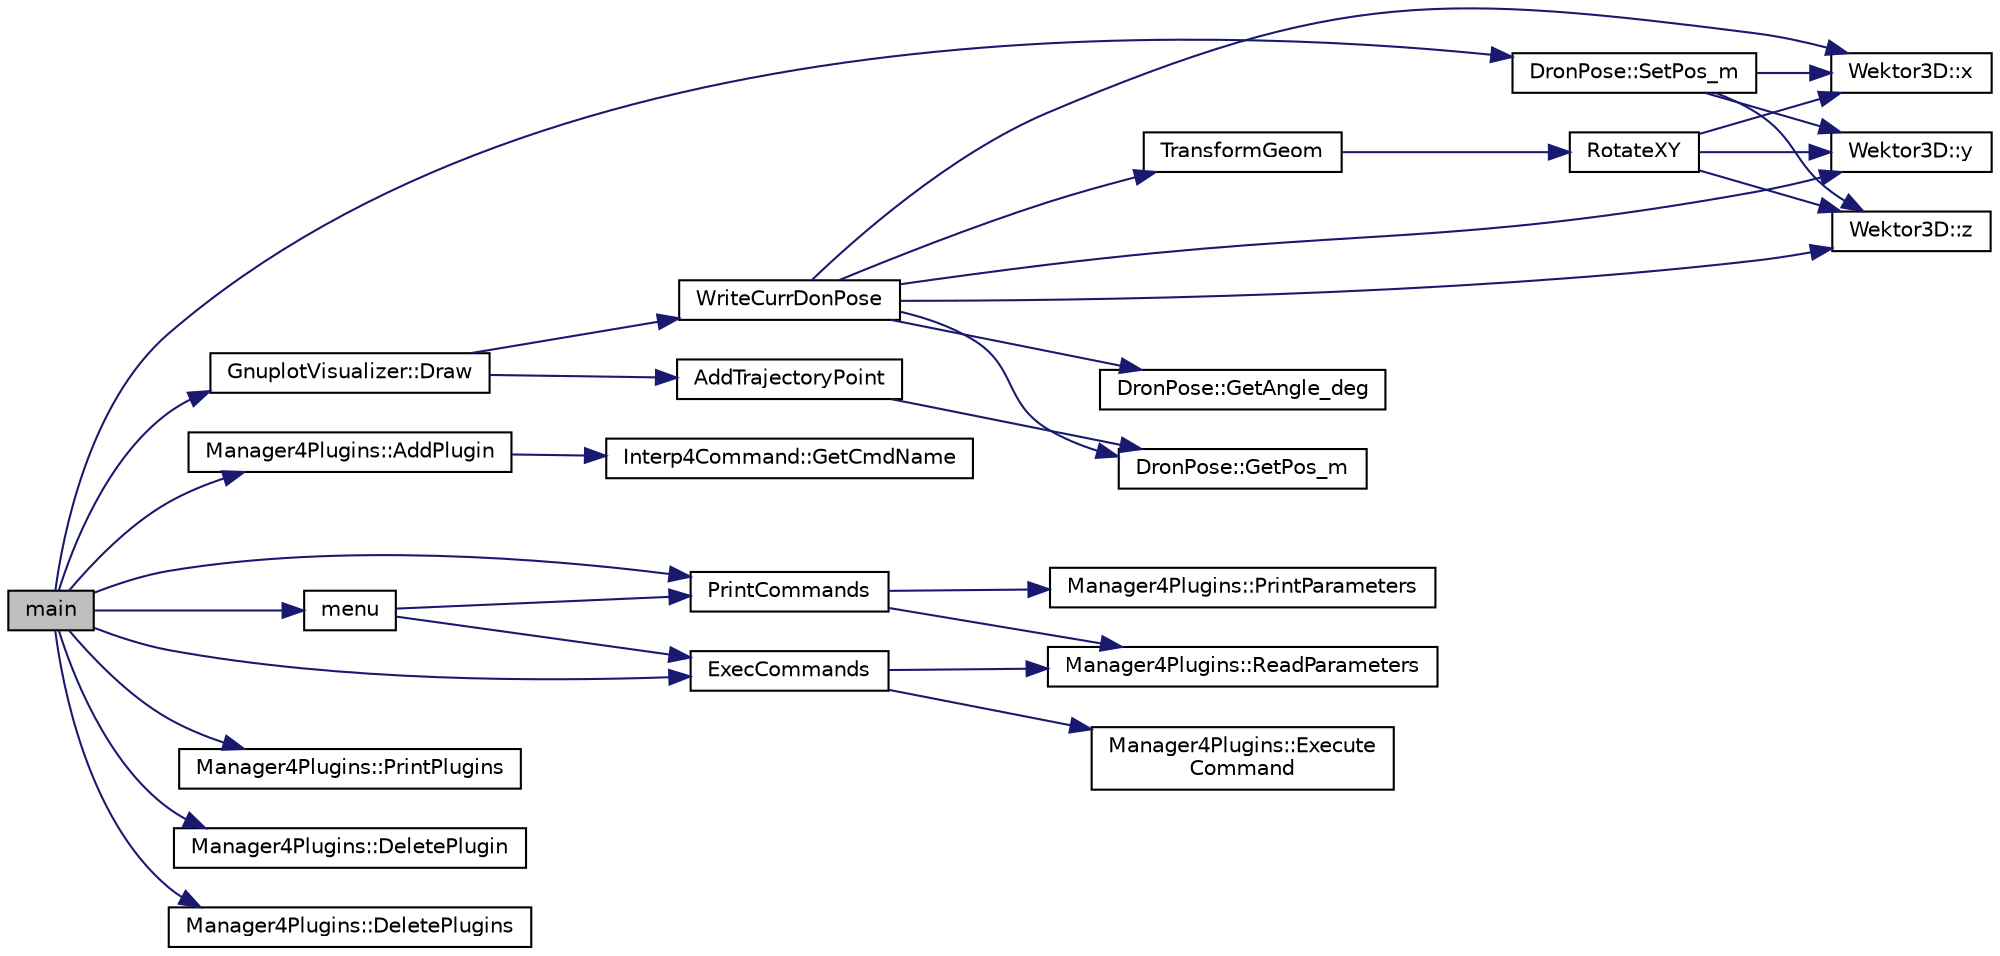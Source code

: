 digraph "main"
{
  edge [fontname="Helvetica",fontsize="10",labelfontname="Helvetica",labelfontsize="10"];
  node [fontname="Helvetica",fontsize="10",shape=record];
  rankdir="LR";
  Node1 [label="main",height=0.2,width=0.4,color="black", fillcolor="grey75", style="filled", fontcolor="black"];
  Node1 -> Node2 [color="midnightblue",fontsize="10",style="solid",fontname="Helvetica"];
  Node2 [label="DronPose::SetPos_m",height=0.2,width=0.4,color="black", fillcolor="white", style="filled",URL="$class_dron_pose.html#aeefe822241c1c8dbcab3e806dd1016bf",tooltip="Ustawia wartości współrzędnych pozy robota. "];
  Node2 -> Node3 [color="midnightblue",fontsize="10",style="solid",fontname="Helvetica"];
  Node3 [label="Wektor3D::x",height=0.2,width=0.4,color="black", fillcolor="white", style="filled",URL="$class_wektor3_d.html#ad0c31a932da0869dd3ef99ed6e8025c1",tooltip="Udostępia do odczytu współrzędną x-ową. "];
  Node2 -> Node4 [color="midnightblue",fontsize="10",style="solid",fontname="Helvetica"];
  Node4 [label="Wektor3D::y",height=0.2,width=0.4,color="black", fillcolor="white", style="filled",URL="$class_wektor3_d.html#a470e6aadf3fca3101398c9326f20bfa6",tooltip="Udostępia do odczytu współrzędną y-ową. "];
  Node2 -> Node5 [color="midnightblue",fontsize="10",style="solid",fontname="Helvetica"];
  Node5 [label="Wektor3D::z",height=0.2,width=0.4,color="black", fillcolor="white", style="filled",URL="$class_wektor3_d.html#a79389ab1455820e0ad030350668d91d7",tooltip="Udostępia do odczytu współrzędną z-ową. "];
  Node1 -> Node6 [color="midnightblue",fontsize="10",style="solid",fontname="Helvetica"];
  Node6 [label="Manager4Plugins::AddPlugin",height=0.2,width=0.4,color="black", fillcolor="white", style="filled",URL="$class_manager4_plugins.html#af7b699de99c5bdd31b74a8c80c678307",tooltip="Dodaje nową wtyczkę do programu. "];
  Node6 -> Node7 [color="midnightblue",fontsize="10",style="solid",fontname="Helvetica"];
  Node7 [label="Interp4Command::GetCmdName",height=0.2,width=0.4,color="black", fillcolor="white", style="filled",URL="$class_interp4_command.html#a9b1bff7ff363991b35965ae9dfeac648",tooltip="Zwraca nazwę komendy. "];
  Node1 -> Node8 [color="midnightblue",fontsize="10",style="solid",fontname="Helvetica"];
  Node8 [label="PrintCommands",height=0.2,width=0.4,color="black", fillcolor="white", style="filled",URL="$main_8cpp.html#aa919123716c32b531ded5d6baf1a1231"];
  Node8 -> Node9 [color="midnightblue",fontsize="10",style="solid",fontname="Helvetica"];
  Node9 [label="Manager4Plugins::ReadParameters",height=0.2,width=0.4,color="black", fillcolor="white", style="filled",URL="$class_manager4_plugins.html#a836e7ab4c52a56d35cf3eb98cdee5917",tooltip="Zapisuje wczytane parametry z bufora wejściowego do odpowiedniej wtyczki. "];
  Node8 -> Node10 [color="midnightblue",fontsize="10",style="solid",fontname="Helvetica"];
  Node10 [label="Manager4Plugins::PrintParameters",height=0.2,width=0.4,color="black", fillcolor="white", style="filled",URL="$class_manager4_plugins.html#a95156592484cf7c59198610aab9660e4",tooltip="Wyświetla wczytane parametry z bufora wejściowego . "];
  Node1 -> Node11 [color="midnightblue",fontsize="10",style="solid",fontname="Helvetica"];
  Node11 [label="Manager4Plugins::PrintPlugins",height=0.2,width=0.4,color="black", fillcolor="white", style="filled",URL="$class_manager4_plugins.html#abce87dfdeff52326d934948f5bff16b7",tooltip="Wyświetla komendy wszystkich wtyczek. "];
  Node1 -> Node12 [color="midnightblue",fontsize="10",style="solid",fontname="Helvetica"];
  Node12 [label="ExecCommands",height=0.2,width=0.4,color="black", fillcolor="white", style="filled",URL="$main_8cpp.html#ad1b796eb8affbc88e225cf6f6ed9eb78"];
  Node12 -> Node9 [color="midnightblue",fontsize="10",style="solid",fontname="Helvetica"];
  Node12 -> Node13 [color="midnightblue",fontsize="10",style="solid",fontname="Helvetica"];
  Node13 [label="Manager4Plugins::Execute\lCommand",height=0.2,width=0.4,color="black", fillcolor="white", style="filled",URL="$class_manager4_plugins.html#a8ea96a74f854657eb9f146741f8e7bc1",tooltip="Wykonuje zadanie dla danej wtyczki i wyświetla pozycję drona. "];
  Node1 -> Node14 [color="midnightblue",fontsize="10",style="solid",fontname="Helvetica"];
  Node14 [label="GnuplotVisualizer::Draw",height=0.2,width=0.4,color="black", fillcolor="white", style="filled",URL="$class_gnuplot_visualizer.html#a2838d8dfb9a8e5f1c383f59f2dd2d9a1"];
  Node14 -> Node15 [color="midnightblue",fontsize="10",style="solid",fontname="Helvetica"];
  Node15 [label="AddTrajectoryPoint",height=0.2,width=0.4,color="black", fillcolor="white", style="filled",URL="$_gnuplot_visualizer_8cpp.html#a6c3d421ff2f75448e73d2e2d5bd4193f",tooltip="Dodaje punkt do ścieżki ruchu. "];
  Node15 -> Node16 [color="midnightblue",fontsize="10",style="solid",fontname="Helvetica"];
  Node16 [label="DronPose::GetPos_m",height=0.2,width=0.4,color="black", fillcolor="white", style="filled",URL="$class_dron_pose.html#a28a67bce394f521e1dad82e1e732d2b4",tooltip="Udostępnia wartości współrzędnych pozy robota. "];
  Node14 -> Node17 [color="midnightblue",fontsize="10",style="solid",fontname="Helvetica"];
  Node17 [label="WriteCurrDonPose",height=0.2,width=0.4,color="black", fillcolor="white", style="filled",URL="$_gnuplot_visualizer_8cpp.html#a9f7a66ce1ada8bb52c97bc5fb9110f61"];
  Node17 -> Node18 [color="midnightblue",fontsize="10",style="solid",fontname="Helvetica"];
  Node18 [label="DronPose::GetAngle_deg",height=0.2,width=0.4,color="black", fillcolor="white", style="filled",URL="$class_dron_pose.html#aa9160f3023b57af02925b0f897f479d7",tooltip="Udostępnia kąt orientacji drona. "];
  Node17 -> Node3 [color="midnightblue",fontsize="10",style="solid",fontname="Helvetica"];
  Node17 -> Node4 [color="midnightblue",fontsize="10",style="solid",fontname="Helvetica"];
  Node17 -> Node5 [color="midnightblue",fontsize="10",style="solid",fontname="Helvetica"];
  Node17 -> Node19 [color="midnightblue",fontsize="10",style="solid",fontname="Helvetica"];
  Node19 [label="TransformGeom",height=0.2,width=0.4,color="black", fillcolor="white", style="filled",URL="$_gnuplot_visualizer_8cpp.html#a859ec2a0d8df8dcd2986cafdf41929a6"];
  Node19 -> Node20 [color="midnightblue",fontsize="10",style="solid",fontname="Helvetica"];
  Node20 [label="RotateXY",height=0.2,width=0.4,color="black", fillcolor="white", style="filled",URL="$_gnuplot_visualizer_8cpp.html#a359580f84d2edd509de42303e4759bc2",tooltip="Rotacja i skalowanie współrzędnych punktu. "];
  Node20 -> Node3 [color="midnightblue",fontsize="10",style="solid",fontname="Helvetica"];
  Node20 -> Node4 [color="midnightblue",fontsize="10",style="solid",fontname="Helvetica"];
  Node20 -> Node5 [color="midnightblue",fontsize="10",style="solid",fontname="Helvetica"];
  Node17 -> Node16 [color="midnightblue",fontsize="10",style="solid",fontname="Helvetica"];
  Node1 -> Node21 [color="midnightblue",fontsize="10",style="solid",fontname="Helvetica"];
  Node21 [label="Manager4Plugins::DeletePlugin",height=0.2,width=0.4,color="black", fillcolor="white", style="filled",URL="$class_manager4_plugins.html#a8f0662a8c202f775a405044ee3d53d00",tooltip="Usuwa wtyczkę w programu. "];
  Node1 -> Node22 [color="midnightblue",fontsize="10",style="solid",fontname="Helvetica"];
  Node22 [label="menu",height=0.2,width=0.4,color="black", fillcolor="white", style="filled",URL="$main_8cpp.html#ad16e5e62f3579a7048e6b981b172885e"];
  Node22 -> Node8 [color="midnightblue",fontsize="10",style="solid",fontname="Helvetica"];
  Node22 -> Node12 [color="midnightblue",fontsize="10",style="solid",fontname="Helvetica"];
  Node1 -> Node23 [color="midnightblue",fontsize="10",style="solid",fontname="Helvetica"];
  Node23 [label="Manager4Plugins::DeletePlugins",height=0.2,width=0.4,color="black", fillcolor="white", style="filled",URL="$class_manager4_plugins.html#ac9ce542b2c0813abf551f96a8e24dd41",tooltip="Usuwa wszystkie wtyczki . "];
}
